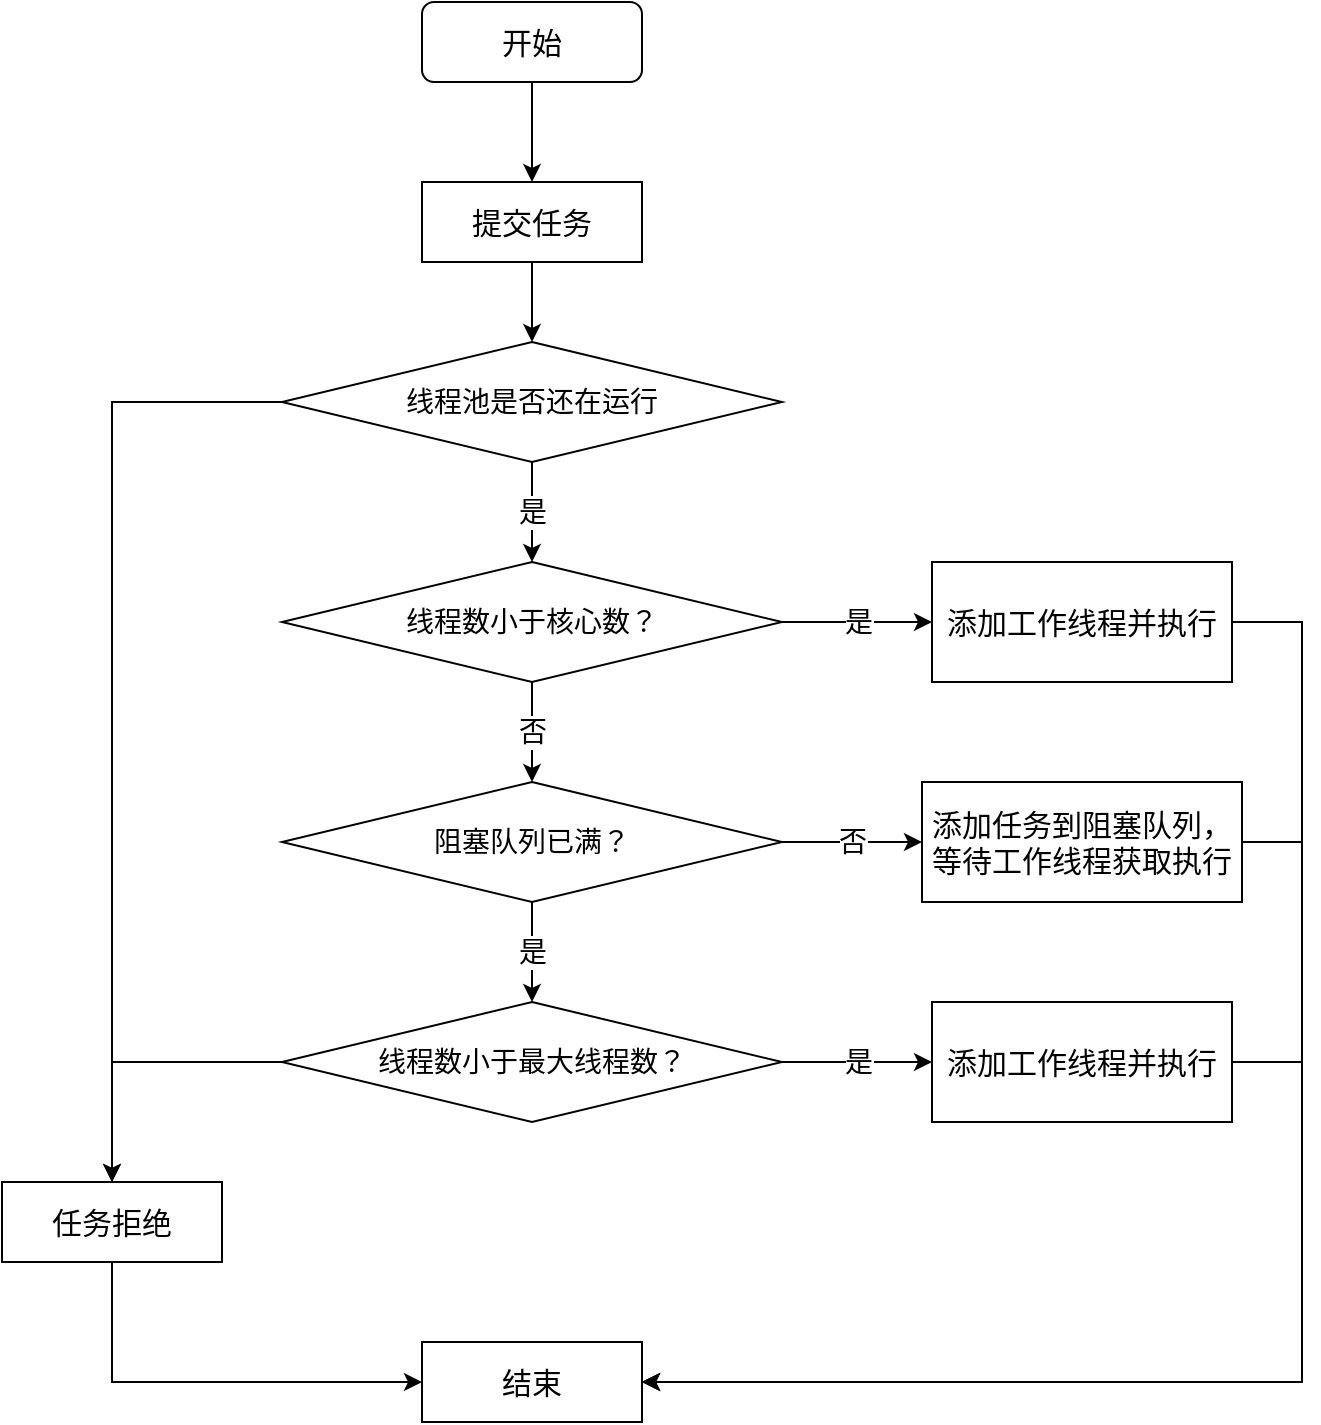 <mxfile version="13.7.9" type="embed"><diagram id="Vzt9glbQrdZv_3D2yDb7" name="Page-1"><mxGraphModel dx="1062" dy="725" grid="1" gridSize="10" guides="1" tooltips="1" connect="1" arrows="1" fold="1" page="1" pageScale="1" pageWidth="850" pageHeight="1100" math="0" shadow="0"><root><mxCell id="0"/><mxCell id="1" parent="0"/><mxCell id="37" style="edgeStyle=orthogonalEdgeStyle;rounded=0;orthogonalLoop=1;jettySize=auto;html=1;entryX=0.5;entryY=0;entryDx=0;entryDy=0;fontSize=14;" parent="1" source="23" target="30" edge="1"><mxGeometry relative="1" as="geometry"/></mxCell><mxCell id="23" value="开始" style="rounded=1;whiteSpace=wrap;html=1;fontSize=15;" parent="1" vertex="1"><mxGeometry x="370" y="40" width="110" height="40" as="geometry"/></mxCell><mxCell id="43" style="edgeStyle=orthogonalEdgeStyle;rounded=0;orthogonalLoop=1;jettySize=auto;html=1;entryX=1;entryY=0.5;entryDx=0;entryDy=0;fontSize=14;exitX=1;exitY=0.5;exitDx=0;exitDy=0;" parent="1" source="26" target="29" edge="1"><mxGeometry relative="1" as="geometry"><Array as="points"><mxPoint x="810" y="570"/><mxPoint x="810" y="730"/></Array></mxGeometry></mxCell><mxCell id="26" value="添加工作线程并执行" style="rounded=0;whiteSpace=wrap;html=1;fontSize=15;" parent="1" vertex="1"><mxGeometry x="625" y="540" width="150" height="60" as="geometry"/></mxCell><mxCell id="42" style="edgeStyle=orthogonalEdgeStyle;rounded=0;orthogonalLoop=1;jettySize=auto;html=1;fontSize=14;exitX=1;exitY=0.5;exitDx=0;exitDy=0;" parent="1" source="27" edge="1"><mxGeometry relative="1" as="geometry"><mxPoint x="480" y="730" as="targetPoint"/><Array as="points"><mxPoint x="810" y="460"/><mxPoint x="810" y="730"/></Array></mxGeometry></mxCell><mxCell id="27" value="添加任务到阻塞队列，等待工作线程获取执行" style="rounded=0;whiteSpace=wrap;html=1;fontSize=15;" parent="1" vertex="1"><mxGeometry x="620" y="430" width="160" height="60" as="geometry"/></mxCell><mxCell id="41" style="edgeStyle=orthogonalEdgeStyle;rounded=0;orthogonalLoop=1;jettySize=auto;html=1;exitX=1;exitY=0.5;exitDx=0;exitDy=0;entryX=1;entryY=0.5;entryDx=0;entryDy=0;fontSize=14;" parent="1" source="28" target="29" edge="1"><mxGeometry relative="1" as="geometry"><Array as="points"><mxPoint x="810" y="350"/><mxPoint x="810" y="730"/></Array></mxGeometry></mxCell><mxCell id="28" value="添加工作线程并执行" style="rounded=0;whiteSpace=wrap;html=1;fontSize=15;" parent="1" vertex="1"><mxGeometry x="625" y="320" width="150" height="60" as="geometry"/></mxCell><mxCell id="29" value="结束" style="rounded=0;whiteSpace=wrap;html=1;fontSize=15;" parent="1" vertex="1"><mxGeometry x="370" y="710" width="110" height="40" as="geometry"/></mxCell><mxCell id="38" style="edgeStyle=orthogonalEdgeStyle;rounded=0;orthogonalLoop=1;jettySize=auto;html=1;exitX=0.5;exitY=1;exitDx=0;exitDy=0;fontSize=14;" parent="1" source="30" target="31" edge="1"><mxGeometry relative="1" as="geometry"/></mxCell><mxCell id="30" value="提交任务" style="rounded=0;whiteSpace=wrap;html=1;fontSize=15;" parent="1" vertex="1"><mxGeometry x="370" y="130" width="110" height="40" as="geometry"/></mxCell><mxCell id="39" style="edgeStyle=orthogonalEdgeStyle;rounded=0;orthogonalLoop=1;jettySize=auto;html=1;fontSize=14;" parent="1" source="31" target="36" edge="1"><mxGeometry relative="1" as="geometry"/></mxCell><mxCell id="52" value="是" style="edgeStyle=orthogonalEdgeStyle;rounded=0;orthogonalLoop=1;jettySize=auto;html=1;exitX=0.5;exitY=1;exitDx=0;exitDy=0;entryX=0.5;entryY=0;entryDx=0;entryDy=0;fontSize=14;" parent="1" source="31" target="32" edge="1"><mxGeometry relative="1" as="geometry"/></mxCell><mxCell id="31" value="线程池是否还在运行" style="rhombus;whiteSpace=wrap;html=1;rounded=0;fontSize=14;" parent="1" vertex="1"><mxGeometry x="300" y="210" width="250" height="60" as="geometry"/></mxCell><mxCell id="47" value="是" style="edgeStyle=orthogonalEdgeStyle;rounded=0;orthogonalLoop=1;jettySize=auto;html=1;fontSize=14;" parent="1" source="32" target="28" edge="1"><mxGeometry relative="1" as="geometry"/></mxCell><mxCell id="49" value="否" style="edgeStyle=orthogonalEdgeStyle;rounded=0;orthogonalLoop=1;jettySize=auto;html=1;entryX=0.5;entryY=0;entryDx=0;entryDy=0;fontSize=14;" parent="1" source="32" target="33" edge="1"><mxGeometry relative="1" as="geometry"/></mxCell><mxCell id="32" value="线程数小于核心数？" style="rhombus;whiteSpace=wrap;html=1;rounded=0;fontSize=14;" parent="1" vertex="1"><mxGeometry x="300" y="320" width="250" height="60" as="geometry"/></mxCell><mxCell id="46" value="否" style="edgeStyle=orthogonalEdgeStyle;rounded=0;orthogonalLoop=1;jettySize=auto;html=1;entryX=0;entryY=0.5;entryDx=0;entryDy=0;fontSize=14;" parent="1" source="33" target="27" edge="1"><mxGeometry relative="1" as="geometry"/></mxCell><mxCell id="50" value="是" style="edgeStyle=orthogonalEdgeStyle;rounded=0;orthogonalLoop=1;jettySize=auto;html=1;exitX=0.5;exitY=1;exitDx=0;exitDy=0;entryX=0.5;entryY=0;entryDx=0;entryDy=0;fontSize=14;" parent="1" source="33" target="34" edge="1"><mxGeometry relative="1" as="geometry"/></mxCell><mxCell id="33" value="阻塞队列已满？" style="rhombus;whiteSpace=wrap;html=1;rounded=0;fontSize=14;" parent="1" vertex="1"><mxGeometry x="300" y="430" width="250" height="60" as="geometry"/></mxCell><mxCell id="45" style="edgeStyle=orthogonalEdgeStyle;rounded=0;orthogonalLoop=1;jettySize=auto;html=1;entryX=0.5;entryY=0;entryDx=0;entryDy=0;fontSize=14;" parent="1" source="34" target="36" edge="1"><mxGeometry relative="1" as="geometry"/></mxCell><mxCell id="48" value="是" style="edgeStyle=orthogonalEdgeStyle;rounded=0;orthogonalLoop=1;jettySize=auto;html=1;entryX=0;entryY=0.5;entryDx=0;entryDy=0;fontSize=14;" parent="1" source="34" target="26" edge="1"><mxGeometry relative="1" as="geometry"/></mxCell><mxCell id="34" value="线程数小于最大线程数？" style="rhombus;whiteSpace=wrap;html=1;rounded=0;fontSize=14;" parent="1" vertex="1"><mxGeometry x="300" y="540" width="250" height="60" as="geometry"/></mxCell><mxCell id="40" style="edgeStyle=orthogonalEdgeStyle;rounded=0;orthogonalLoop=1;jettySize=auto;html=1;exitX=0.5;exitY=1;exitDx=0;exitDy=0;entryX=0;entryY=0.5;entryDx=0;entryDy=0;fontSize=14;" parent="1" source="36" target="29" edge="1"><mxGeometry relative="1" as="geometry"/></mxCell><mxCell id="36" value="任务拒绝" style="rounded=0;whiteSpace=wrap;html=1;fontSize=15;" parent="1" vertex="1"><mxGeometry x="160" y="630" width="110" height="40" as="geometry"/></mxCell></root></mxGraphModel></diagram></mxfile>